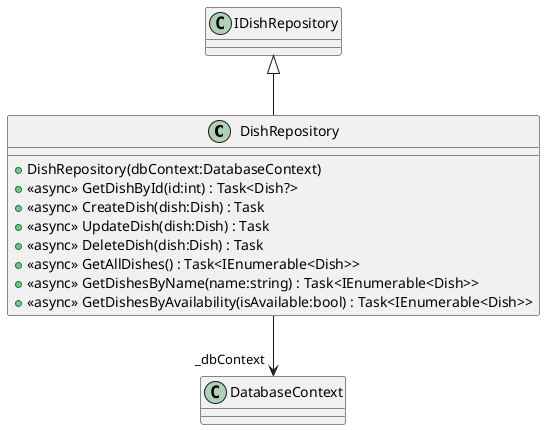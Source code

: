 @startuml
class DishRepository {
    + DishRepository(dbContext:DatabaseContext)
    + <<async>> GetDishById(id:int) : Task<Dish?>
    + <<async>> CreateDish(dish:Dish) : Task
    + <<async>> UpdateDish(dish:Dish) : Task
    + <<async>> DeleteDish(dish:Dish) : Task
    + <<async>> GetAllDishes() : Task<IEnumerable<Dish>>
    + <<async>> GetDishesByName(name:string) : Task<IEnumerable<Dish>>
    + <<async>> GetDishesByAvailability(isAvailable:bool) : Task<IEnumerable<Dish>>
}
IDishRepository <|-- DishRepository
DishRepository --> "_dbContext" DatabaseContext
@enduml
